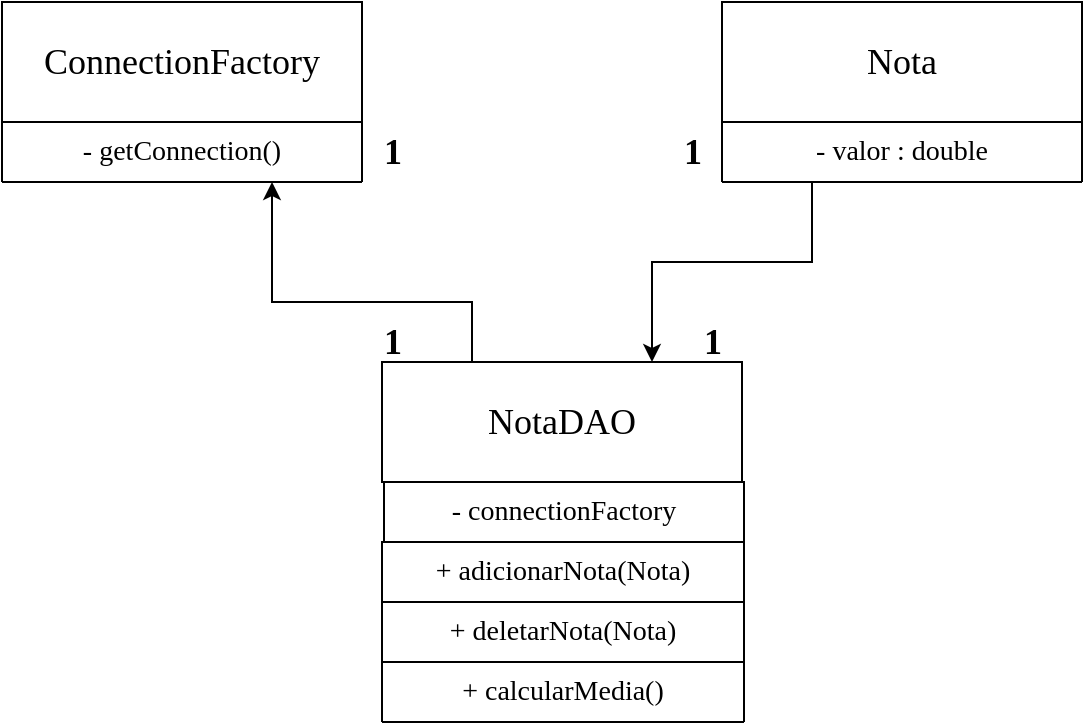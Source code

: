 <mxfile version="24.5.5" type="github">
  <diagram id="C5RBs43oDa-KdzZeNtuy" name="Page-1">
    <mxGraphModel dx="1120" dy="468" grid="1" gridSize="10" guides="1" tooltips="1" connect="1" arrows="1" fold="1" page="1" pageScale="1" pageWidth="827" pageHeight="1169" math="0" shadow="0">
      <root>
        <mxCell id="WIyWlLk6GJQsqaUBKTNV-0" />
        <mxCell id="WIyWlLk6GJQsqaUBKTNV-1" parent="WIyWlLk6GJQsqaUBKTNV-0" />
        <mxCell id="eIweZU6qrvWe7ARknYtb-1" value="&lt;p&gt;&lt;font style=&quot;font-size: 18px;&quot; face=&quot;Times New Roman&quot;&gt;ConnectionFactory&lt;/font&gt;&lt;/p&gt;" style="rounded=0;whiteSpace=wrap;html=1;" parent="WIyWlLk6GJQsqaUBKTNV-1" vertex="1">
          <mxGeometry x="160" y="290" width="180" height="60" as="geometry" />
        </mxCell>
        <mxCell id="eIweZU6qrvWe7ARknYtb-2" value="&lt;font style=&quot;font-size: 14px;&quot; face=&quot;Times New Roman&quot;&gt;- getConnection()&lt;/font&gt;" style="swimlane;fontStyle=0;childLayout=stackLayout;horizontal=1;startSize=30;horizontalStack=0;resizeParent=1;resizeParentMax=0;resizeLast=0;collapsible=1;marginBottom=0;whiteSpace=wrap;html=1;" parent="WIyWlLk6GJQsqaUBKTNV-1" vertex="1">
          <mxGeometry x="160" y="350" width="180" height="30" as="geometry">
            <mxRectangle x="160" y="350" width="50" height="40" as="alternateBounds" />
          </mxGeometry>
        </mxCell>
        <mxCell id="eIweZU6qrvWe7ARknYtb-6" value="&lt;font face=&quot;Georgia&quot; style=&quot;font-size: 18px;&quot;&gt;&lt;b style=&quot;&quot;&gt;1&lt;/b&gt;&lt;/font&gt;" style="text;html=1;align=center;verticalAlign=middle;resizable=0;points=[];autosize=1;strokeColor=none;fillColor=none;" parent="WIyWlLk6GJQsqaUBKTNV-1" vertex="1">
          <mxGeometry x="340" y="345" width="30" height="40" as="geometry" />
        </mxCell>
        <mxCell id="eIweZU6qrvWe7ARknYtb-11" value="&lt;p&gt;&lt;font face=&quot;Times New Roman&quot;&gt;&lt;span style=&quot;font-size: 18px;&quot;&gt;Nota&lt;/span&gt;&lt;/font&gt;&lt;/p&gt;" style="rounded=0;whiteSpace=wrap;html=1;" parent="WIyWlLk6GJQsqaUBKTNV-1" vertex="1">
          <mxGeometry x="520" y="290" width="180" height="60" as="geometry" />
        </mxCell>
        <mxCell id="eIweZU6qrvWe7ARknYtb-12" value="&lt;font face=&quot;Times New Roman&quot;&gt;&lt;span style=&quot;font-size: 14px;&quot;&gt;- valor : double&lt;/span&gt;&lt;/font&gt;" style="swimlane;fontStyle=0;childLayout=stackLayout;horizontal=1;startSize=30;horizontalStack=0;resizeParent=1;resizeParentMax=0;resizeLast=0;collapsible=1;marginBottom=0;whiteSpace=wrap;html=1;" parent="WIyWlLk6GJQsqaUBKTNV-1" vertex="1">
          <mxGeometry x="520" y="350" width="180" height="30" as="geometry">
            <mxRectangle x="160" y="350" width="50" height="40" as="alternateBounds" />
          </mxGeometry>
        </mxCell>
        <mxCell id="eIweZU6qrvWe7ARknYtb-27" value="&lt;font face=&quot;Georgia&quot; style=&quot;font-size: 18px;&quot;&gt;&lt;b style=&quot;&quot;&gt;1&lt;/b&gt;&lt;/font&gt;" style="text;html=1;align=center;verticalAlign=middle;resizable=0;points=[];autosize=1;strokeColor=none;fillColor=none;" parent="WIyWlLk6GJQsqaUBKTNV-1" vertex="1">
          <mxGeometry x="490" y="345" width="30" height="40" as="geometry" />
        </mxCell>
        <mxCell id="eIweZU6qrvWe7ARknYtb-28" value="&lt;font face=&quot;Times New Roman&quot;&gt;&lt;span style=&quot;font-size: 14px;&quot;&gt;- connectionFactory&lt;/span&gt;&lt;/font&gt;" style="swimlane;fontStyle=0;childLayout=stackLayout;horizontal=1;startSize=30;horizontalStack=0;resizeParent=1;resizeParentMax=0;resizeLast=0;collapsible=1;marginBottom=0;whiteSpace=wrap;html=1;" parent="WIyWlLk6GJQsqaUBKTNV-1" vertex="1">
          <mxGeometry x="351" y="530" width="180" height="30" as="geometry">
            <mxRectangle x="340" y="530" width="50" height="40" as="alternateBounds" />
          </mxGeometry>
        </mxCell>
        <mxCell id="eIweZU6qrvWe7ARknYtb-29" value="&lt;p&gt;&lt;font face=&quot;Times New Roman&quot;&gt;&lt;span style=&quot;font-size: 18px;&quot;&gt;NotaDAO&lt;/span&gt;&lt;/font&gt;&lt;/p&gt;" style="rounded=0;whiteSpace=wrap;html=1;" parent="WIyWlLk6GJQsqaUBKTNV-1" vertex="1">
          <mxGeometry x="350" y="470" width="180" height="60" as="geometry" />
        </mxCell>
        <mxCell id="eIweZU6qrvWe7ARknYtb-41" value="&lt;font style=&quot;font-size: 14px;&quot; face=&quot;Times New Roman&quot;&gt;+ adicionarNota(Nota)&lt;/font&gt;" style="swimlane;fontStyle=0;childLayout=stackLayout;horizontal=1;startSize=30;horizontalStack=0;resizeParent=1;resizeParentMax=0;resizeLast=0;collapsible=1;marginBottom=0;whiteSpace=wrap;html=1;" parent="WIyWlLk6GJQsqaUBKTNV-1" vertex="1" collapsed="1">
          <mxGeometry x="350" y="560" width="181" height="30" as="geometry">
            <mxRectangle x="250" y="620" width="140" height="30" as="alternateBounds" />
          </mxGeometry>
        </mxCell>
        <mxCell id="eIweZU6qrvWe7ARknYtb-51" value="&lt;font style=&quot;font-size: 14px;&quot; face=&quot;Times New Roman&quot;&gt;+ deletarNota(Nota)&lt;/font&gt;" style="swimlane;fontStyle=0;childLayout=stackLayout;horizontal=1;startSize=30;horizontalStack=0;resizeParent=1;resizeParentMax=0;resizeLast=0;collapsible=1;marginBottom=0;whiteSpace=wrap;html=1;" parent="WIyWlLk6GJQsqaUBKTNV-1" vertex="1" collapsed="1">
          <mxGeometry x="350" y="590" width="181" height="30" as="geometry">
            <mxRectangle x="250" y="620" width="140" height="30" as="alternateBounds" />
          </mxGeometry>
        </mxCell>
        <mxCell id="eIweZU6qrvWe7ARknYtb-52" value="&lt;font style=&quot;font-size: 14px;&quot; face=&quot;Times New Roman&quot;&gt;+ calcularMedia()&lt;/font&gt;" style="swimlane;fontStyle=0;childLayout=stackLayout;horizontal=1;startSize=30;horizontalStack=0;resizeParent=1;resizeParentMax=0;resizeLast=0;collapsible=1;marginBottom=0;whiteSpace=wrap;html=1;" parent="WIyWlLk6GJQsqaUBKTNV-1" vertex="1" collapsed="1">
          <mxGeometry x="350" y="620" width="181" height="30" as="geometry">
            <mxRectangle x="250" y="620" width="140" height="30" as="alternateBounds" />
          </mxGeometry>
        </mxCell>
        <mxCell id="eIweZU6qrvWe7ARknYtb-53" value="&lt;font face=&quot;Georgia&quot; style=&quot;font-size: 18px;&quot;&gt;&lt;b style=&quot;&quot;&gt;1&lt;/b&gt;&lt;/font&gt;" style="text;html=1;align=center;verticalAlign=middle;resizable=0;points=[];autosize=1;strokeColor=none;fillColor=none;" parent="WIyWlLk6GJQsqaUBKTNV-1" vertex="1">
          <mxGeometry x="340" y="440" width="30" height="40" as="geometry" />
        </mxCell>
        <mxCell id="eIweZU6qrvWe7ARknYtb-54" value="&lt;font face=&quot;Georgia&quot; style=&quot;font-size: 18px;&quot;&gt;&lt;b style=&quot;&quot;&gt;1&lt;/b&gt;&lt;/font&gt;" style="text;html=1;align=center;verticalAlign=middle;resizable=0;points=[];autosize=1;strokeColor=none;fillColor=none;" parent="WIyWlLk6GJQsqaUBKTNV-1" vertex="1">
          <mxGeometry x="500" y="440" width="30" height="40" as="geometry" />
        </mxCell>
        <mxCell id="eIweZU6qrvWe7ARknYtb-55" value="" style="endArrow=classic;html=1;rounded=0;exitX=0.25;exitY=1;exitDx=0;exitDy=0;entryX=0.75;entryY=0;entryDx=0;entryDy=0;" parent="WIyWlLk6GJQsqaUBKTNV-1" source="eIweZU6qrvWe7ARknYtb-12" target="eIweZU6qrvWe7ARknYtb-29" edge="1">
          <mxGeometry width="50" height="50" relative="1" as="geometry">
            <mxPoint x="600" y="470" as="sourcePoint" />
            <mxPoint x="480" y="420" as="targetPoint" />
            <Array as="points">
              <mxPoint x="565" y="400" />
              <mxPoint x="565" y="420" />
              <mxPoint x="485" y="420" />
            </Array>
          </mxGeometry>
        </mxCell>
        <mxCell id="eIweZU6qrvWe7ARknYtb-56" value="" style="endArrow=classic;html=1;rounded=0;entryX=0.75;entryY=1;entryDx=0;entryDy=0;exitX=0.25;exitY=0;exitDx=0;exitDy=0;" parent="WIyWlLk6GJQsqaUBKTNV-1" source="eIweZU6qrvWe7ARknYtb-29" target="eIweZU6qrvWe7ARknYtb-2" edge="1">
          <mxGeometry width="50" height="50" relative="1" as="geometry">
            <mxPoint x="390" y="440" as="sourcePoint" />
            <mxPoint x="281.429" y="380" as="targetPoint" />
            <Array as="points">
              <mxPoint x="395" y="440" />
              <mxPoint x="370" y="440" />
              <mxPoint x="295" y="440" />
            </Array>
          </mxGeometry>
        </mxCell>
      </root>
    </mxGraphModel>
  </diagram>
</mxfile>
